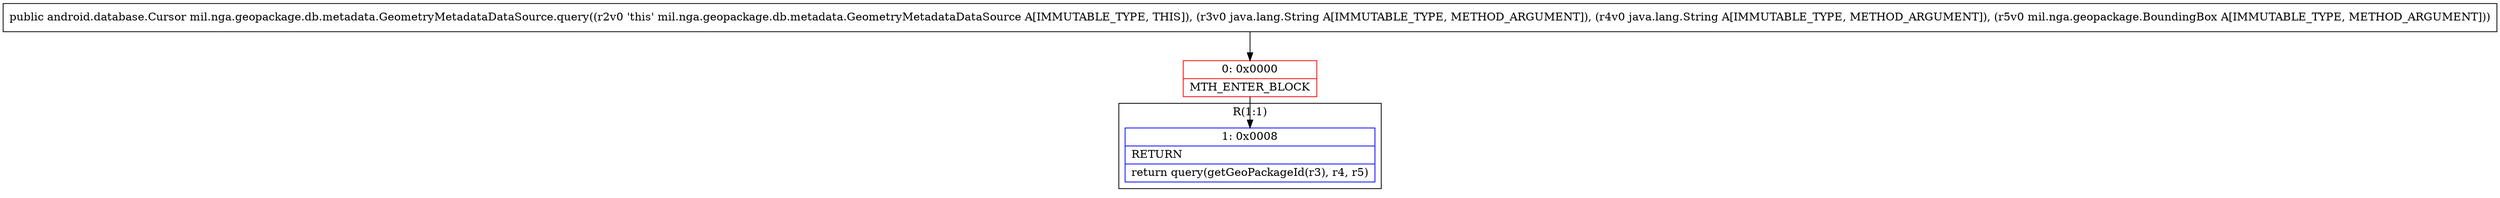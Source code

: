digraph "CFG formil.nga.geopackage.db.metadata.GeometryMetadataDataSource.query(Ljava\/lang\/String;Ljava\/lang\/String;Lmil\/nga\/geopackage\/BoundingBox;)Landroid\/database\/Cursor;" {
subgraph cluster_Region_2077235719 {
label = "R(1:1)";
node [shape=record,color=blue];
Node_1 [shape=record,label="{1\:\ 0x0008|RETURN\l|return query(getGeoPackageId(r3), r4, r5)\l}"];
}
Node_0 [shape=record,color=red,label="{0\:\ 0x0000|MTH_ENTER_BLOCK\l}"];
MethodNode[shape=record,label="{public android.database.Cursor mil.nga.geopackage.db.metadata.GeometryMetadataDataSource.query((r2v0 'this' mil.nga.geopackage.db.metadata.GeometryMetadataDataSource A[IMMUTABLE_TYPE, THIS]), (r3v0 java.lang.String A[IMMUTABLE_TYPE, METHOD_ARGUMENT]), (r4v0 java.lang.String A[IMMUTABLE_TYPE, METHOD_ARGUMENT]), (r5v0 mil.nga.geopackage.BoundingBox A[IMMUTABLE_TYPE, METHOD_ARGUMENT])) }"];
MethodNode -> Node_0;
Node_0 -> Node_1;
}

